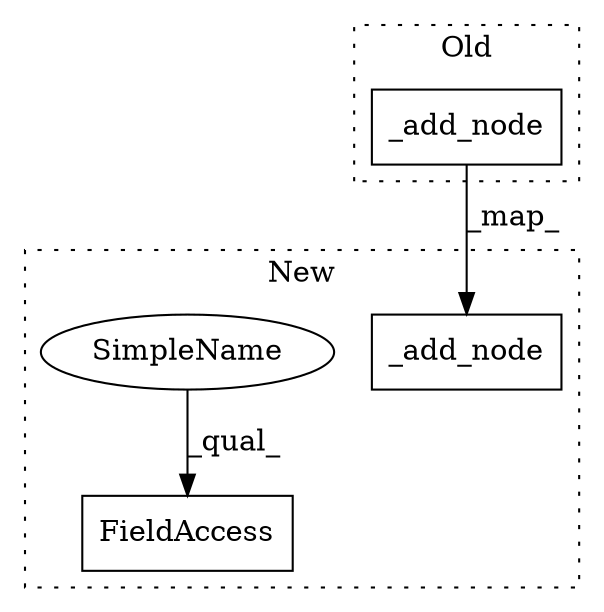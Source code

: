 digraph G {
subgraph cluster0 {
1 [label="_add_node" a="32" s="878,899" l="10,1" shape="box"];
label = "Old";
style="dotted";
}
subgraph cluster1 {
2 [label="_add_node" a="32" s="1200,1221" l="10,1" shape="box"];
3 [label="FieldAccess" a="22" s="769" l="25" shape="box"];
4 [label="SimpleName" a="42" s="769" l="4" shape="ellipse"];
label = "New";
style="dotted";
}
1 -> 2 [label="_map_"];
4 -> 3 [label="_qual_"];
}